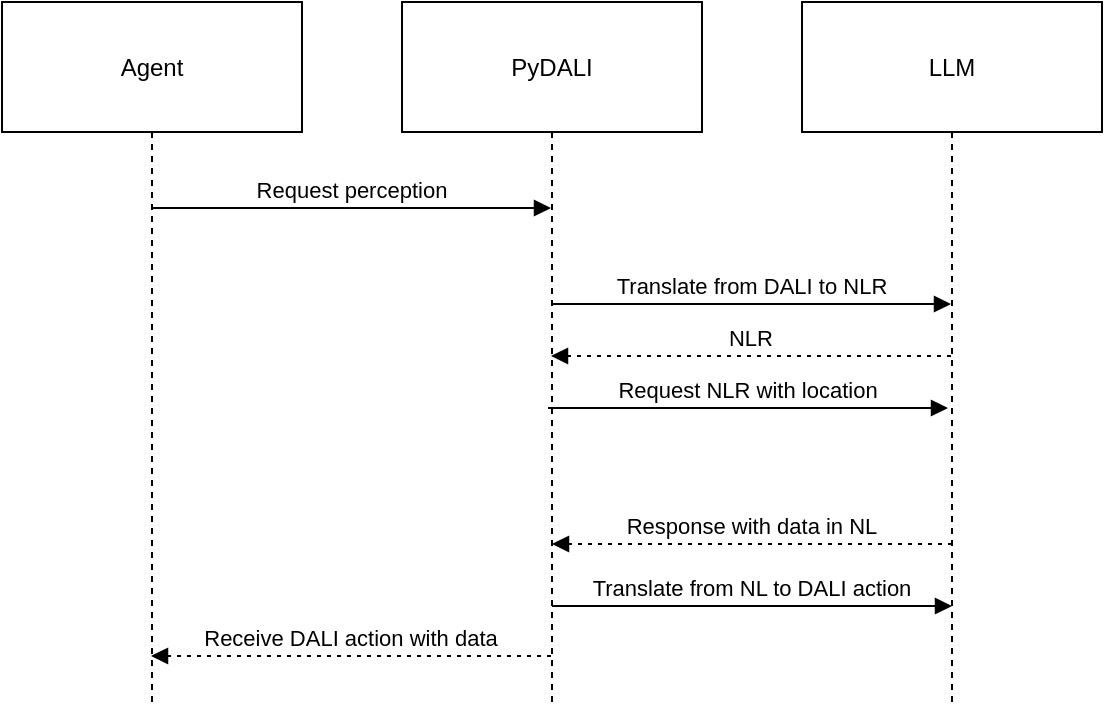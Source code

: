 <mxfile version="24.7.17">
  <diagram name="Pagina-1" id="LENpq7awBUae71rnzrNB">
    <mxGraphModel dx="904" dy="872" grid="0" gridSize="10" guides="1" tooltips="1" connect="1" arrows="1" fold="1" page="1" pageScale="1" pageWidth="827" pageHeight="1169" math="0" shadow="0">
      <root>
        <mxCell id="0" />
        <mxCell id="1" parent="0" />
        <mxCell id="2" value="Agent" style="shape=umlLifeline;perimeter=lifelinePerimeter;whiteSpace=wrap;container=1;dropTarget=0;collapsible=0;recursiveResize=0;outlineConnect=0;portConstraint=eastwest;newEdgeStyle={&quot;edgeStyle&quot;:&quot;elbowEdgeStyle&quot;,&quot;elbow&quot;:&quot;vertical&quot;,&quot;curved&quot;:0,&quot;rounded&quot;:0};size=65;" parent="1" vertex="1">
          <mxGeometry width="150" height="352" as="geometry" />
        </mxCell>
        <mxCell id="3" value="PyDALI" style="shape=umlLifeline;perimeter=lifelinePerimeter;whiteSpace=wrap;container=1;dropTarget=0;collapsible=0;recursiveResize=0;outlineConnect=0;portConstraint=eastwest;newEdgeStyle={&quot;edgeStyle&quot;:&quot;elbowEdgeStyle&quot;,&quot;elbow&quot;:&quot;vertical&quot;,&quot;curved&quot;:0,&quot;rounded&quot;:0};size=65;" parent="1" vertex="1">
          <mxGeometry x="200" width="150" height="352" as="geometry" />
        </mxCell>
        <mxCell id="4" value="LLM" style="shape=umlLifeline;perimeter=lifelinePerimeter;whiteSpace=wrap;container=1;dropTarget=0;collapsible=0;recursiveResize=0;outlineConnect=0;portConstraint=eastwest;newEdgeStyle={&quot;edgeStyle&quot;:&quot;elbowEdgeStyle&quot;,&quot;elbow&quot;:&quot;vertical&quot;,&quot;curved&quot;:0,&quot;rounded&quot;:0};size=65;" parent="1" vertex="1">
          <mxGeometry x="400" width="150" height="352" as="geometry" />
        </mxCell>
        <mxCell id="5" value="Request perception" style="verticalAlign=bottom;edgeStyle=elbowEdgeStyle;elbow=horizontal;curved=0;rounded=0;endArrow=block;" parent="1" source="2" target="3" edge="1">
          <mxGeometry relative="1" as="geometry">
            <Array as="points">
              <mxPoint x="184" y="103" />
            </Array>
          </mxGeometry>
        </mxCell>
        <mxCell id="6" value="Translate from DALI to NLR" style="verticalAlign=bottom;edgeStyle=elbowEdgeStyle;elbow=vertical;curved=0;rounded=0;endArrow=block;" parent="1" source="3" target="4" edge="1">
          <mxGeometry relative="1" as="geometry">
            <Array as="points">
              <mxPoint x="384" y="151" />
            </Array>
          </mxGeometry>
        </mxCell>
        <mxCell id="7" value="NLR" style="verticalAlign=bottom;edgeStyle=elbowEdgeStyle;elbow=vertical;curved=0;rounded=0;dashed=1;dashPattern=2 3;endArrow=block;" parent="1" edge="1">
          <mxGeometry relative="1" as="geometry">
            <Array as="points">
              <mxPoint x="387" y="177" />
            </Array>
            <mxPoint x="474.5" y="177" as="sourcePoint" />
            <mxPoint x="274.5" y="177" as="targetPoint" />
          </mxGeometry>
        </mxCell>
        <mxCell id="8" value="Receive DALI action with data" style="verticalAlign=bottom;edgeStyle=elbowEdgeStyle;elbow=vertical;curved=0;rounded=0;dashed=1;dashPattern=2 3;endArrow=block;" parent="1" edge="1">
          <mxGeometry relative="1" as="geometry">
            <Array as="points">
              <mxPoint x="187" y="327" />
            </Array>
            <mxPoint x="274.5" y="327" as="sourcePoint" />
            <mxPoint x="74.5" y="327" as="targetPoint" />
          </mxGeometry>
        </mxCell>
        <mxCell id="HUUAvy6BJzl6NezE9U8D-8" value="Request NLR with location" style="verticalAlign=bottom;edgeStyle=elbowEdgeStyle;elbow=vertical;curved=0;rounded=0;endArrow=block;" edge="1" parent="1">
          <mxGeometry relative="1" as="geometry">
            <Array as="points">
              <mxPoint x="382" y="203" />
            </Array>
            <mxPoint x="273" y="203" as="sourcePoint" />
            <mxPoint x="473" y="203" as="targetPoint" />
          </mxGeometry>
        </mxCell>
        <mxCell id="HUUAvy6BJzl6NezE9U8D-9" value="Response with data in NL" style="verticalAlign=bottom;edgeStyle=elbowEdgeStyle;elbow=vertical;curved=0;rounded=0;dashed=1;dashPattern=2 3;endArrow=block;" edge="1" parent="1">
          <mxGeometry relative="1" as="geometry">
            <Array as="points">
              <mxPoint x="387" y="271" />
            </Array>
            <mxPoint x="475" y="271" as="sourcePoint" />
            <mxPoint x="275" y="271" as="targetPoint" />
          </mxGeometry>
        </mxCell>
        <mxCell id="HUUAvy6BJzl6NezE9U8D-10" value="Translate from NL to DALI action" style="verticalAlign=bottom;edgeStyle=elbowEdgeStyle;elbow=vertical;curved=0;rounded=0;endArrow=block;" edge="1" parent="1">
          <mxGeometry relative="1" as="geometry">
            <Array as="points">
              <mxPoint x="384" y="302" />
            </Array>
            <mxPoint x="275" y="302" as="sourcePoint" />
            <mxPoint x="475" y="302" as="targetPoint" />
          </mxGeometry>
        </mxCell>
      </root>
    </mxGraphModel>
  </diagram>
</mxfile>
